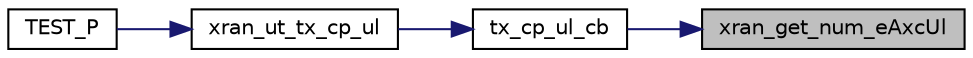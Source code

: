 digraph "xran_get_num_eAxcUl"
{
 // LATEX_PDF_SIZE
  edge [fontname="Helvetica",fontsize="10",labelfontname="Helvetica",labelfontsize="10"];
  node [fontname="Helvetica",fontsize="10",shape=record];
  rankdir="RL";
  Node1 [label="xran_get_num_eAxcUl",height=0.2,width=0.4,color="black", fillcolor="grey75", style="filled", fontcolor="black",tooltip="Get the configuration of the number of antenna."];
  Node1 -> Node2 [dir="back",color="midnightblue",fontsize="10",style="solid",fontname="Helvetica"];
  Node2 [label="tx_cp_ul_cb",height=0.2,width=0.4,color="black", fillcolor="white", style="filled",URL="$chain__tests_8cc.html#ab26e37a9d8915b33e29d632af88ff3a3",tooltip=" "];
  Node2 -> Node3 [dir="back",color="midnightblue",fontsize="10",style="solid",fontname="Helvetica"];
  Node3 [label="xran_ut_tx_cp_ul",height=0.2,width=0.4,color="black", fillcolor="white", style="filled",URL="$chain__tests_8cc.html#a61f8088ed26f5ccc6a323c3b0feb66c2",tooltip=" "];
  Node3 -> Node4 [dir="back",color="midnightblue",fontsize="10",style="solid",fontname="Helvetica"];
  Node4 [label="TEST_P",height=0.2,width=0.4,color="black", fillcolor="white", style="filled",URL="$chain__tests_8cc.html#a54a43b6c3ece3e568457002dbe5b5c1a",tooltip=" "];
}
